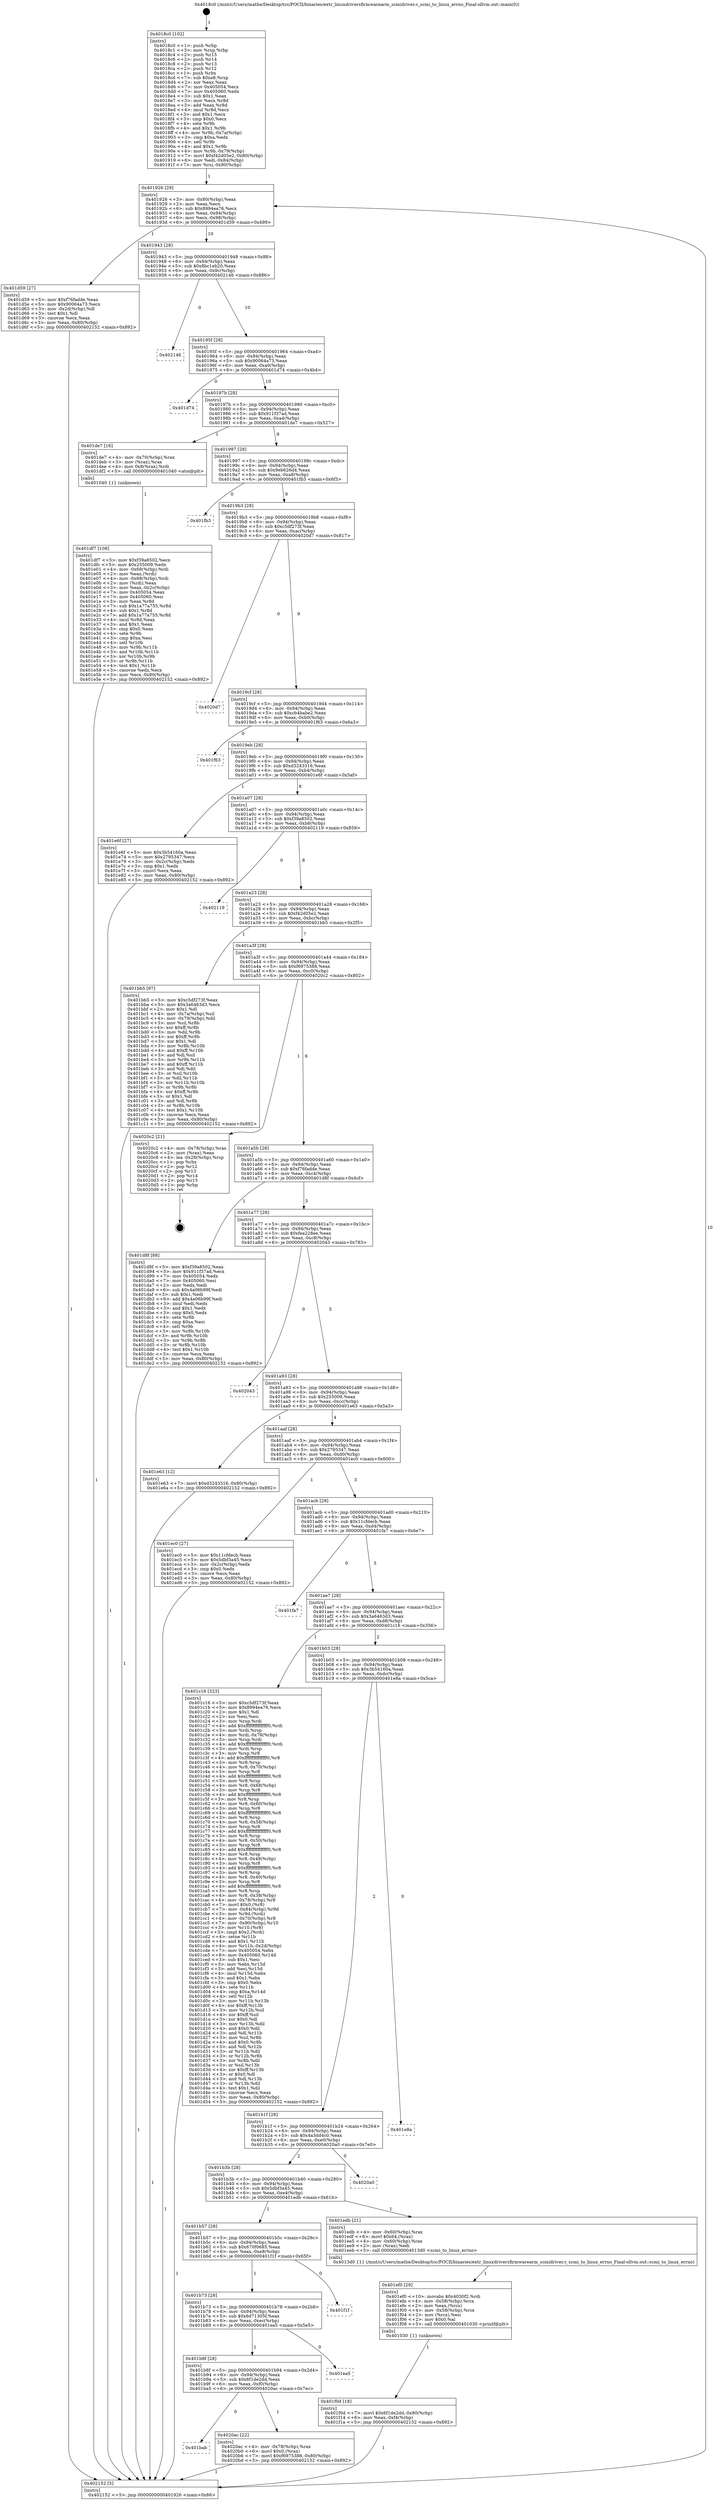 digraph "0x4018c0" {
  label = "0x4018c0 (/mnt/c/Users/mathe/Desktop/tcc/POCII/binaries/extr_linuxdriversfirmwarearm_scmidriver.c_scmi_to_linux_errno_Final-ollvm.out::main(0))"
  labelloc = "t"
  node[shape=record]

  Entry [label="",width=0.3,height=0.3,shape=circle,fillcolor=black,style=filled]
  "0x401926" [label="{
     0x401926 [29]\l
     | [instrs]\l
     &nbsp;&nbsp;0x401926 \<+3\>: mov -0x80(%rbp),%eax\l
     &nbsp;&nbsp;0x401929 \<+2\>: mov %eax,%ecx\l
     &nbsp;&nbsp;0x40192b \<+6\>: sub $0x8994ea76,%ecx\l
     &nbsp;&nbsp;0x401931 \<+6\>: mov %eax,-0x94(%rbp)\l
     &nbsp;&nbsp;0x401937 \<+6\>: mov %ecx,-0x98(%rbp)\l
     &nbsp;&nbsp;0x40193d \<+6\>: je 0000000000401d59 \<main+0x499\>\l
  }"]
  "0x401d59" [label="{
     0x401d59 [27]\l
     | [instrs]\l
     &nbsp;&nbsp;0x401d59 \<+5\>: mov $0xf76fadde,%eax\l
     &nbsp;&nbsp;0x401d5e \<+5\>: mov $0x90064a73,%ecx\l
     &nbsp;&nbsp;0x401d63 \<+3\>: mov -0x2d(%rbp),%dl\l
     &nbsp;&nbsp;0x401d66 \<+3\>: test $0x1,%dl\l
     &nbsp;&nbsp;0x401d69 \<+3\>: cmovne %ecx,%eax\l
     &nbsp;&nbsp;0x401d6c \<+3\>: mov %eax,-0x80(%rbp)\l
     &nbsp;&nbsp;0x401d6f \<+5\>: jmp 0000000000402152 \<main+0x892\>\l
  }"]
  "0x401943" [label="{
     0x401943 [28]\l
     | [instrs]\l
     &nbsp;&nbsp;0x401943 \<+5\>: jmp 0000000000401948 \<main+0x88\>\l
     &nbsp;&nbsp;0x401948 \<+6\>: mov -0x94(%rbp),%eax\l
     &nbsp;&nbsp;0x40194e \<+5\>: sub $0x8bc1eb20,%eax\l
     &nbsp;&nbsp;0x401953 \<+6\>: mov %eax,-0x9c(%rbp)\l
     &nbsp;&nbsp;0x401959 \<+6\>: je 0000000000402146 \<main+0x886\>\l
  }"]
  Exit [label="",width=0.3,height=0.3,shape=circle,fillcolor=black,style=filled,peripheries=2]
  "0x402146" [label="{
     0x402146\l
  }", style=dashed]
  "0x40195f" [label="{
     0x40195f [28]\l
     | [instrs]\l
     &nbsp;&nbsp;0x40195f \<+5\>: jmp 0000000000401964 \<main+0xa4\>\l
     &nbsp;&nbsp;0x401964 \<+6\>: mov -0x94(%rbp),%eax\l
     &nbsp;&nbsp;0x40196a \<+5\>: sub $0x90064a73,%eax\l
     &nbsp;&nbsp;0x40196f \<+6\>: mov %eax,-0xa0(%rbp)\l
     &nbsp;&nbsp;0x401975 \<+6\>: je 0000000000401d74 \<main+0x4b4\>\l
  }"]
  "0x401bab" [label="{
     0x401bab\l
  }", style=dashed]
  "0x401d74" [label="{
     0x401d74\l
  }", style=dashed]
  "0x40197b" [label="{
     0x40197b [28]\l
     | [instrs]\l
     &nbsp;&nbsp;0x40197b \<+5\>: jmp 0000000000401980 \<main+0xc0\>\l
     &nbsp;&nbsp;0x401980 \<+6\>: mov -0x94(%rbp),%eax\l
     &nbsp;&nbsp;0x401986 \<+5\>: sub $0x911f37ad,%eax\l
     &nbsp;&nbsp;0x40198b \<+6\>: mov %eax,-0xa4(%rbp)\l
     &nbsp;&nbsp;0x401991 \<+6\>: je 0000000000401de7 \<main+0x527\>\l
  }"]
  "0x4020ac" [label="{
     0x4020ac [22]\l
     | [instrs]\l
     &nbsp;&nbsp;0x4020ac \<+4\>: mov -0x78(%rbp),%rax\l
     &nbsp;&nbsp;0x4020b0 \<+6\>: movl $0x0,(%rax)\l
     &nbsp;&nbsp;0x4020b6 \<+7\>: movl $0xf6975388,-0x80(%rbp)\l
     &nbsp;&nbsp;0x4020bd \<+5\>: jmp 0000000000402152 \<main+0x892\>\l
  }"]
  "0x401de7" [label="{
     0x401de7 [16]\l
     | [instrs]\l
     &nbsp;&nbsp;0x401de7 \<+4\>: mov -0x70(%rbp),%rax\l
     &nbsp;&nbsp;0x401deb \<+3\>: mov (%rax),%rax\l
     &nbsp;&nbsp;0x401dee \<+4\>: mov 0x8(%rax),%rdi\l
     &nbsp;&nbsp;0x401df2 \<+5\>: call 0000000000401040 \<atoi@plt\>\l
     | [calls]\l
     &nbsp;&nbsp;0x401040 \{1\} (unknown)\l
  }"]
  "0x401997" [label="{
     0x401997 [28]\l
     | [instrs]\l
     &nbsp;&nbsp;0x401997 \<+5\>: jmp 000000000040199c \<main+0xdc\>\l
     &nbsp;&nbsp;0x40199c \<+6\>: mov -0x94(%rbp),%eax\l
     &nbsp;&nbsp;0x4019a2 \<+5\>: sub $0x9eb626d4,%eax\l
     &nbsp;&nbsp;0x4019a7 \<+6\>: mov %eax,-0xa8(%rbp)\l
     &nbsp;&nbsp;0x4019ad \<+6\>: je 0000000000401fb3 \<main+0x6f3\>\l
  }"]
  "0x401b8f" [label="{
     0x401b8f [28]\l
     | [instrs]\l
     &nbsp;&nbsp;0x401b8f \<+5\>: jmp 0000000000401b94 \<main+0x2d4\>\l
     &nbsp;&nbsp;0x401b94 \<+6\>: mov -0x94(%rbp),%eax\l
     &nbsp;&nbsp;0x401b9a \<+5\>: sub $0x6f1de2dd,%eax\l
     &nbsp;&nbsp;0x401b9f \<+6\>: mov %eax,-0xf0(%rbp)\l
     &nbsp;&nbsp;0x401ba5 \<+6\>: je 00000000004020ac \<main+0x7ec\>\l
  }"]
  "0x401fb3" [label="{
     0x401fb3\l
  }", style=dashed]
  "0x4019b3" [label="{
     0x4019b3 [28]\l
     | [instrs]\l
     &nbsp;&nbsp;0x4019b3 \<+5\>: jmp 00000000004019b8 \<main+0xf8\>\l
     &nbsp;&nbsp;0x4019b8 \<+6\>: mov -0x94(%rbp),%eax\l
     &nbsp;&nbsp;0x4019be \<+5\>: sub $0xc5df273f,%eax\l
     &nbsp;&nbsp;0x4019c3 \<+6\>: mov %eax,-0xac(%rbp)\l
     &nbsp;&nbsp;0x4019c9 \<+6\>: je 00000000004020d7 \<main+0x817\>\l
  }"]
  "0x401ea5" [label="{
     0x401ea5\l
  }", style=dashed]
  "0x4020d7" [label="{
     0x4020d7\l
  }", style=dashed]
  "0x4019cf" [label="{
     0x4019cf [28]\l
     | [instrs]\l
     &nbsp;&nbsp;0x4019cf \<+5\>: jmp 00000000004019d4 \<main+0x114\>\l
     &nbsp;&nbsp;0x4019d4 \<+6\>: mov -0x94(%rbp),%eax\l
     &nbsp;&nbsp;0x4019da \<+5\>: sub $0xcb4babe2,%eax\l
     &nbsp;&nbsp;0x4019df \<+6\>: mov %eax,-0xb0(%rbp)\l
     &nbsp;&nbsp;0x4019e5 \<+6\>: je 0000000000401f63 \<main+0x6a3\>\l
  }"]
  "0x401b73" [label="{
     0x401b73 [28]\l
     | [instrs]\l
     &nbsp;&nbsp;0x401b73 \<+5\>: jmp 0000000000401b78 \<main+0x2b8\>\l
     &nbsp;&nbsp;0x401b78 \<+6\>: mov -0x94(%rbp),%eax\l
     &nbsp;&nbsp;0x401b7e \<+5\>: sub $0x6d71305f,%eax\l
     &nbsp;&nbsp;0x401b83 \<+6\>: mov %eax,-0xec(%rbp)\l
     &nbsp;&nbsp;0x401b89 \<+6\>: je 0000000000401ea5 \<main+0x5e5\>\l
  }"]
  "0x401f63" [label="{
     0x401f63\l
  }", style=dashed]
  "0x4019eb" [label="{
     0x4019eb [28]\l
     | [instrs]\l
     &nbsp;&nbsp;0x4019eb \<+5\>: jmp 00000000004019f0 \<main+0x130\>\l
     &nbsp;&nbsp;0x4019f0 \<+6\>: mov -0x94(%rbp),%eax\l
     &nbsp;&nbsp;0x4019f6 \<+5\>: sub $0xd3243316,%eax\l
     &nbsp;&nbsp;0x4019fb \<+6\>: mov %eax,-0xb4(%rbp)\l
     &nbsp;&nbsp;0x401a01 \<+6\>: je 0000000000401e6f \<main+0x5af\>\l
  }"]
  "0x401f1f" [label="{
     0x401f1f\l
  }", style=dashed]
  "0x401e6f" [label="{
     0x401e6f [27]\l
     | [instrs]\l
     &nbsp;&nbsp;0x401e6f \<+5\>: mov $0x3b54160a,%eax\l
     &nbsp;&nbsp;0x401e74 \<+5\>: mov $0x2795347,%ecx\l
     &nbsp;&nbsp;0x401e79 \<+3\>: mov -0x2c(%rbp),%edx\l
     &nbsp;&nbsp;0x401e7c \<+3\>: cmp $0x1,%edx\l
     &nbsp;&nbsp;0x401e7f \<+3\>: cmovl %ecx,%eax\l
     &nbsp;&nbsp;0x401e82 \<+3\>: mov %eax,-0x80(%rbp)\l
     &nbsp;&nbsp;0x401e85 \<+5\>: jmp 0000000000402152 \<main+0x892\>\l
  }"]
  "0x401a07" [label="{
     0x401a07 [28]\l
     | [instrs]\l
     &nbsp;&nbsp;0x401a07 \<+5\>: jmp 0000000000401a0c \<main+0x14c\>\l
     &nbsp;&nbsp;0x401a0c \<+6\>: mov -0x94(%rbp),%eax\l
     &nbsp;&nbsp;0x401a12 \<+5\>: sub $0xf39a8502,%eax\l
     &nbsp;&nbsp;0x401a17 \<+6\>: mov %eax,-0xb8(%rbp)\l
     &nbsp;&nbsp;0x401a1d \<+6\>: je 0000000000402119 \<main+0x859\>\l
  }"]
  "0x401f0d" [label="{
     0x401f0d [18]\l
     | [instrs]\l
     &nbsp;&nbsp;0x401f0d \<+7\>: movl $0x6f1de2dd,-0x80(%rbp)\l
     &nbsp;&nbsp;0x401f14 \<+6\>: mov %eax,-0xf4(%rbp)\l
     &nbsp;&nbsp;0x401f1a \<+5\>: jmp 0000000000402152 \<main+0x892\>\l
  }"]
  "0x402119" [label="{
     0x402119\l
  }", style=dashed]
  "0x401a23" [label="{
     0x401a23 [28]\l
     | [instrs]\l
     &nbsp;&nbsp;0x401a23 \<+5\>: jmp 0000000000401a28 \<main+0x168\>\l
     &nbsp;&nbsp;0x401a28 \<+6\>: mov -0x94(%rbp),%eax\l
     &nbsp;&nbsp;0x401a2e \<+5\>: sub $0xf42d05e2,%eax\l
     &nbsp;&nbsp;0x401a33 \<+6\>: mov %eax,-0xbc(%rbp)\l
     &nbsp;&nbsp;0x401a39 \<+6\>: je 0000000000401bb5 \<main+0x2f5\>\l
  }"]
  "0x401ef0" [label="{
     0x401ef0 [29]\l
     | [instrs]\l
     &nbsp;&nbsp;0x401ef0 \<+10\>: movabs $0x4030f2,%rdi\l
     &nbsp;&nbsp;0x401efa \<+4\>: mov -0x58(%rbp),%rcx\l
     &nbsp;&nbsp;0x401efe \<+2\>: mov %eax,(%rcx)\l
     &nbsp;&nbsp;0x401f00 \<+4\>: mov -0x58(%rbp),%rcx\l
     &nbsp;&nbsp;0x401f04 \<+2\>: mov (%rcx),%esi\l
     &nbsp;&nbsp;0x401f06 \<+2\>: mov $0x0,%al\l
     &nbsp;&nbsp;0x401f08 \<+5\>: call 0000000000401030 \<printf@plt\>\l
     | [calls]\l
     &nbsp;&nbsp;0x401030 \{1\} (unknown)\l
  }"]
  "0x401bb5" [label="{
     0x401bb5 [97]\l
     | [instrs]\l
     &nbsp;&nbsp;0x401bb5 \<+5\>: mov $0xc5df273f,%eax\l
     &nbsp;&nbsp;0x401bba \<+5\>: mov $0x3a6463d3,%ecx\l
     &nbsp;&nbsp;0x401bbf \<+2\>: mov $0x1,%dl\l
     &nbsp;&nbsp;0x401bc1 \<+4\>: mov -0x7a(%rbp),%sil\l
     &nbsp;&nbsp;0x401bc5 \<+4\>: mov -0x79(%rbp),%dil\l
     &nbsp;&nbsp;0x401bc9 \<+3\>: mov %sil,%r8b\l
     &nbsp;&nbsp;0x401bcc \<+4\>: xor $0xff,%r8b\l
     &nbsp;&nbsp;0x401bd0 \<+3\>: mov %dil,%r9b\l
     &nbsp;&nbsp;0x401bd3 \<+4\>: xor $0xff,%r9b\l
     &nbsp;&nbsp;0x401bd7 \<+3\>: xor $0x1,%dl\l
     &nbsp;&nbsp;0x401bda \<+3\>: mov %r8b,%r10b\l
     &nbsp;&nbsp;0x401bdd \<+4\>: and $0xff,%r10b\l
     &nbsp;&nbsp;0x401be1 \<+3\>: and %dl,%sil\l
     &nbsp;&nbsp;0x401be4 \<+3\>: mov %r9b,%r11b\l
     &nbsp;&nbsp;0x401be7 \<+4\>: and $0xff,%r11b\l
     &nbsp;&nbsp;0x401beb \<+3\>: and %dl,%dil\l
     &nbsp;&nbsp;0x401bee \<+3\>: or %sil,%r10b\l
     &nbsp;&nbsp;0x401bf1 \<+3\>: or %dil,%r11b\l
     &nbsp;&nbsp;0x401bf4 \<+3\>: xor %r11b,%r10b\l
     &nbsp;&nbsp;0x401bf7 \<+3\>: or %r9b,%r8b\l
     &nbsp;&nbsp;0x401bfa \<+4\>: xor $0xff,%r8b\l
     &nbsp;&nbsp;0x401bfe \<+3\>: or $0x1,%dl\l
     &nbsp;&nbsp;0x401c01 \<+3\>: and %dl,%r8b\l
     &nbsp;&nbsp;0x401c04 \<+3\>: or %r8b,%r10b\l
     &nbsp;&nbsp;0x401c07 \<+4\>: test $0x1,%r10b\l
     &nbsp;&nbsp;0x401c0b \<+3\>: cmovne %ecx,%eax\l
     &nbsp;&nbsp;0x401c0e \<+3\>: mov %eax,-0x80(%rbp)\l
     &nbsp;&nbsp;0x401c11 \<+5\>: jmp 0000000000402152 \<main+0x892\>\l
  }"]
  "0x401a3f" [label="{
     0x401a3f [28]\l
     | [instrs]\l
     &nbsp;&nbsp;0x401a3f \<+5\>: jmp 0000000000401a44 \<main+0x184\>\l
     &nbsp;&nbsp;0x401a44 \<+6\>: mov -0x94(%rbp),%eax\l
     &nbsp;&nbsp;0x401a4a \<+5\>: sub $0xf6975388,%eax\l
     &nbsp;&nbsp;0x401a4f \<+6\>: mov %eax,-0xc0(%rbp)\l
     &nbsp;&nbsp;0x401a55 \<+6\>: je 00000000004020c2 \<main+0x802\>\l
  }"]
  "0x402152" [label="{
     0x402152 [5]\l
     | [instrs]\l
     &nbsp;&nbsp;0x402152 \<+5\>: jmp 0000000000401926 \<main+0x66\>\l
  }"]
  "0x4018c0" [label="{
     0x4018c0 [102]\l
     | [instrs]\l
     &nbsp;&nbsp;0x4018c0 \<+1\>: push %rbp\l
     &nbsp;&nbsp;0x4018c1 \<+3\>: mov %rsp,%rbp\l
     &nbsp;&nbsp;0x4018c4 \<+2\>: push %r15\l
     &nbsp;&nbsp;0x4018c6 \<+2\>: push %r14\l
     &nbsp;&nbsp;0x4018c8 \<+2\>: push %r13\l
     &nbsp;&nbsp;0x4018ca \<+2\>: push %r12\l
     &nbsp;&nbsp;0x4018cc \<+1\>: push %rbx\l
     &nbsp;&nbsp;0x4018cd \<+7\>: sub $0xe8,%rsp\l
     &nbsp;&nbsp;0x4018d4 \<+2\>: xor %eax,%eax\l
     &nbsp;&nbsp;0x4018d6 \<+7\>: mov 0x405054,%ecx\l
     &nbsp;&nbsp;0x4018dd \<+7\>: mov 0x405060,%edx\l
     &nbsp;&nbsp;0x4018e4 \<+3\>: sub $0x1,%eax\l
     &nbsp;&nbsp;0x4018e7 \<+3\>: mov %ecx,%r8d\l
     &nbsp;&nbsp;0x4018ea \<+3\>: add %eax,%r8d\l
     &nbsp;&nbsp;0x4018ed \<+4\>: imul %r8d,%ecx\l
     &nbsp;&nbsp;0x4018f1 \<+3\>: and $0x1,%ecx\l
     &nbsp;&nbsp;0x4018f4 \<+3\>: cmp $0x0,%ecx\l
     &nbsp;&nbsp;0x4018f7 \<+4\>: sete %r9b\l
     &nbsp;&nbsp;0x4018fb \<+4\>: and $0x1,%r9b\l
     &nbsp;&nbsp;0x4018ff \<+4\>: mov %r9b,-0x7a(%rbp)\l
     &nbsp;&nbsp;0x401903 \<+3\>: cmp $0xa,%edx\l
     &nbsp;&nbsp;0x401906 \<+4\>: setl %r9b\l
     &nbsp;&nbsp;0x40190a \<+4\>: and $0x1,%r9b\l
     &nbsp;&nbsp;0x40190e \<+4\>: mov %r9b,-0x79(%rbp)\l
     &nbsp;&nbsp;0x401912 \<+7\>: movl $0xf42d05e2,-0x80(%rbp)\l
     &nbsp;&nbsp;0x401919 \<+6\>: mov %edi,-0x84(%rbp)\l
     &nbsp;&nbsp;0x40191f \<+7\>: mov %rsi,-0x90(%rbp)\l
  }"]
  "0x401b57" [label="{
     0x401b57 [28]\l
     | [instrs]\l
     &nbsp;&nbsp;0x401b57 \<+5\>: jmp 0000000000401b5c \<main+0x29c\>\l
     &nbsp;&nbsp;0x401b5c \<+6\>: mov -0x94(%rbp),%eax\l
     &nbsp;&nbsp;0x401b62 \<+5\>: sub $0x670f0685,%eax\l
     &nbsp;&nbsp;0x401b67 \<+6\>: mov %eax,-0xe8(%rbp)\l
     &nbsp;&nbsp;0x401b6d \<+6\>: je 0000000000401f1f \<main+0x65f\>\l
  }"]
  "0x4020c2" [label="{
     0x4020c2 [21]\l
     | [instrs]\l
     &nbsp;&nbsp;0x4020c2 \<+4\>: mov -0x78(%rbp),%rax\l
     &nbsp;&nbsp;0x4020c6 \<+2\>: mov (%rax),%eax\l
     &nbsp;&nbsp;0x4020c8 \<+4\>: lea -0x28(%rbp),%rsp\l
     &nbsp;&nbsp;0x4020cc \<+1\>: pop %rbx\l
     &nbsp;&nbsp;0x4020cd \<+2\>: pop %r12\l
     &nbsp;&nbsp;0x4020cf \<+2\>: pop %r13\l
     &nbsp;&nbsp;0x4020d1 \<+2\>: pop %r14\l
     &nbsp;&nbsp;0x4020d3 \<+2\>: pop %r15\l
     &nbsp;&nbsp;0x4020d5 \<+1\>: pop %rbp\l
     &nbsp;&nbsp;0x4020d6 \<+1\>: ret\l
  }"]
  "0x401a5b" [label="{
     0x401a5b [28]\l
     | [instrs]\l
     &nbsp;&nbsp;0x401a5b \<+5\>: jmp 0000000000401a60 \<main+0x1a0\>\l
     &nbsp;&nbsp;0x401a60 \<+6\>: mov -0x94(%rbp),%eax\l
     &nbsp;&nbsp;0x401a66 \<+5\>: sub $0xf76fadde,%eax\l
     &nbsp;&nbsp;0x401a6b \<+6\>: mov %eax,-0xc4(%rbp)\l
     &nbsp;&nbsp;0x401a71 \<+6\>: je 0000000000401d8f \<main+0x4cf\>\l
  }"]
  "0x401edb" [label="{
     0x401edb [21]\l
     | [instrs]\l
     &nbsp;&nbsp;0x401edb \<+4\>: mov -0x60(%rbp),%rax\l
     &nbsp;&nbsp;0x401edf \<+6\>: movl $0x64,(%rax)\l
     &nbsp;&nbsp;0x401ee5 \<+4\>: mov -0x60(%rbp),%rax\l
     &nbsp;&nbsp;0x401ee9 \<+2\>: mov (%rax),%edi\l
     &nbsp;&nbsp;0x401eeb \<+5\>: call 00000000004013d0 \<scmi_to_linux_errno\>\l
     | [calls]\l
     &nbsp;&nbsp;0x4013d0 \{1\} (/mnt/c/Users/mathe/Desktop/tcc/POCII/binaries/extr_linuxdriversfirmwarearm_scmidriver.c_scmi_to_linux_errno_Final-ollvm.out::scmi_to_linux_errno)\l
  }"]
  "0x401d8f" [label="{
     0x401d8f [88]\l
     | [instrs]\l
     &nbsp;&nbsp;0x401d8f \<+5\>: mov $0xf39a8502,%eax\l
     &nbsp;&nbsp;0x401d94 \<+5\>: mov $0x911f37ad,%ecx\l
     &nbsp;&nbsp;0x401d99 \<+7\>: mov 0x405054,%edx\l
     &nbsp;&nbsp;0x401da0 \<+7\>: mov 0x405060,%esi\l
     &nbsp;&nbsp;0x401da7 \<+2\>: mov %edx,%edi\l
     &nbsp;&nbsp;0x401da9 \<+6\>: sub $0x4a06b99f,%edi\l
     &nbsp;&nbsp;0x401daf \<+3\>: sub $0x1,%edi\l
     &nbsp;&nbsp;0x401db2 \<+6\>: add $0x4a06b99f,%edi\l
     &nbsp;&nbsp;0x401db8 \<+3\>: imul %edi,%edx\l
     &nbsp;&nbsp;0x401dbb \<+3\>: and $0x1,%edx\l
     &nbsp;&nbsp;0x401dbe \<+3\>: cmp $0x0,%edx\l
     &nbsp;&nbsp;0x401dc1 \<+4\>: sete %r8b\l
     &nbsp;&nbsp;0x401dc5 \<+3\>: cmp $0xa,%esi\l
     &nbsp;&nbsp;0x401dc8 \<+4\>: setl %r9b\l
     &nbsp;&nbsp;0x401dcc \<+3\>: mov %r8b,%r10b\l
     &nbsp;&nbsp;0x401dcf \<+3\>: and %r9b,%r10b\l
     &nbsp;&nbsp;0x401dd2 \<+3\>: xor %r9b,%r8b\l
     &nbsp;&nbsp;0x401dd5 \<+3\>: or %r8b,%r10b\l
     &nbsp;&nbsp;0x401dd8 \<+4\>: test $0x1,%r10b\l
     &nbsp;&nbsp;0x401ddc \<+3\>: cmovne %ecx,%eax\l
     &nbsp;&nbsp;0x401ddf \<+3\>: mov %eax,-0x80(%rbp)\l
     &nbsp;&nbsp;0x401de2 \<+5\>: jmp 0000000000402152 \<main+0x892\>\l
  }"]
  "0x401a77" [label="{
     0x401a77 [28]\l
     | [instrs]\l
     &nbsp;&nbsp;0x401a77 \<+5\>: jmp 0000000000401a7c \<main+0x1bc\>\l
     &nbsp;&nbsp;0x401a7c \<+6\>: mov -0x94(%rbp),%eax\l
     &nbsp;&nbsp;0x401a82 \<+5\>: sub $0xfea228ee,%eax\l
     &nbsp;&nbsp;0x401a87 \<+6\>: mov %eax,-0xc8(%rbp)\l
     &nbsp;&nbsp;0x401a8d \<+6\>: je 0000000000402043 \<main+0x783\>\l
  }"]
  "0x401b3b" [label="{
     0x401b3b [28]\l
     | [instrs]\l
     &nbsp;&nbsp;0x401b3b \<+5\>: jmp 0000000000401b40 \<main+0x280\>\l
     &nbsp;&nbsp;0x401b40 \<+6\>: mov -0x94(%rbp),%eax\l
     &nbsp;&nbsp;0x401b46 \<+5\>: sub $0x5dbf3a45,%eax\l
     &nbsp;&nbsp;0x401b4b \<+6\>: mov %eax,-0xe4(%rbp)\l
     &nbsp;&nbsp;0x401b51 \<+6\>: je 0000000000401edb \<main+0x61b\>\l
  }"]
  "0x402043" [label="{
     0x402043\l
  }", style=dashed]
  "0x401a93" [label="{
     0x401a93 [28]\l
     | [instrs]\l
     &nbsp;&nbsp;0x401a93 \<+5\>: jmp 0000000000401a98 \<main+0x1d8\>\l
     &nbsp;&nbsp;0x401a98 \<+6\>: mov -0x94(%rbp),%eax\l
     &nbsp;&nbsp;0x401a9e \<+5\>: sub $0x255009,%eax\l
     &nbsp;&nbsp;0x401aa3 \<+6\>: mov %eax,-0xcc(%rbp)\l
     &nbsp;&nbsp;0x401aa9 \<+6\>: je 0000000000401e63 \<main+0x5a3\>\l
  }"]
  "0x4020a0" [label="{
     0x4020a0\l
  }", style=dashed]
  "0x401e63" [label="{
     0x401e63 [12]\l
     | [instrs]\l
     &nbsp;&nbsp;0x401e63 \<+7\>: movl $0xd3243316,-0x80(%rbp)\l
     &nbsp;&nbsp;0x401e6a \<+5\>: jmp 0000000000402152 \<main+0x892\>\l
  }"]
  "0x401aaf" [label="{
     0x401aaf [28]\l
     | [instrs]\l
     &nbsp;&nbsp;0x401aaf \<+5\>: jmp 0000000000401ab4 \<main+0x1f4\>\l
     &nbsp;&nbsp;0x401ab4 \<+6\>: mov -0x94(%rbp),%eax\l
     &nbsp;&nbsp;0x401aba \<+5\>: sub $0x2795347,%eax\l
     &nbsp;&nbsp;0x401abf \<+6\>: mov %eax,-0xd0(%rbp)\l
     &nbsp;&nbsp;0x401ac5 \<+6\>: je 0000000000401ec0 \<main+0x600\>\l
  }"]
  "0x401b1f" [label="{
     0x401b1f [28]\l
     | [instrs]\l
     &nbsp;&nbsp;0x401b1f \<+5\>: jmp 0000000000401b24 \<main+0x264\>\l
     &nbsp;&nbsp;0x401b24 \<+6\>: mov -0x94(%rbp),%eax\l
     &nbsp;&nbsp;0x401b2a \<+5\>: sub $0x4a3dd4c0,%eax\l
     &nbsp;&nbsp;0x401b2f \<+6\>: mov %eax,-0xe0(%rbp)\l
     &nbsp;&nbsp;0x401b35 \<+6\>: je 00000000004020a0 \<main+0x7e0\>\l
  }"]
  "0x401ec0" [label="{
     0x401ec0 [27]\l
     | [instrs]\l
     &nbsp;&nbsp;0x401ec0 \<+5\>: mov $0x11cfdecb,%eax\l
     &nbsp;&nbsp;0x401ec5 \<+5\>: mov $0x5dbf3a45,%ecx\l
     &nbsp;&nbsp;0x401eca \<+3\>: mov -0x2c(%rbp),%edx\l
     &nbsp;&nbsp;0x401ecd \<+3\>: cmp $0x0,%edx\l
     &nbsp;&nbsp;0x401ed0 \<+3\>: cmove %ecx,%eax\l
     &nbsp;&nbsp;0x401ed3 \<+3\>: mov %eax,-0x80(%rbp)\l
     &nbsp;&nbsp;0x401ed6 \<+5\>: jmp 0000000000402152 \<main+0x892\>\l
  }"]
  "0x401acb" [label="{
     0x401acb [28]\l
     | [instrs]\l
     &nbsp;&nbsp;0x401acb \<+5\>: jmp 0000000000401ad0 \<main+0x210\>\l
     &nbsp;&nbsp;0x401ad0 \<+6\>: mov -0x94(%rbp),%eax\l
     &nbsp;&nbsp;0x401ad6 \<+5\>: sub $0x11cfdecb,%eax\l
     &nbsp;&nbsp;0x401adb \<+6\>: mov %eax,-0xd4(%rbp)\l
     &nbsp;&nbsp;0x401ae1 \<+6\>: je 0000000000401fa7 \<main+0x6e7\>\l
  }"]
  "0x401e8a" [label="{
     0x401e8a\l
  }", style=dashed]
  "0x401fa7" [label="{
     0x401fa7\l
  }", style=dashed]
  "0x401ae7" [label="{
     0x401ae7 [28]\l
     | [instrs]\l
     &nbsp;&nbsp;0x401ae7 \<+5\>: jmp 0000000000401aec \<main+0x22c\>\l
     &nbsp;&nbsp;0x401aec \<+6\>: mov -0x94(%rbp),%eax\l
     &nbsp;&nbsp;0x401af2 \<+5\>: sub $0x3a6463d3,%eax\l
     &nbsp;&nbsp;0x401af7 \<+6\>: mov %eax,-0xd8(%rbp)\l
     &nbsp;&nbsp;0x401afd \<+6\>: je 0000000000401c16 \<main+0x356\>\l
  }"]
  "0x401df7" [label="{
     0x401df7 [108]\l
     | [instrs]\l
     &nbsp;&nbsp;0x401df7 \<+5\>: mov $0xf39a8502,%ecx\l
     &nbsp;&nbsp;0x401dfc \<+5\>: mov $0x255009,%edx\l
     &nbsp;&nbsp;0x401e01 \<+4\>: mov -0x68(%rbp),%rdi\l
     &nbsp;&nbsp;0x401e05 \<+2\>: mov %eax,(%rdi)\l
     &nbsp;&nbsp;0x401e07 \<+4\>: mov -0x68(%rbp),%rdi\l
     &nbsp;&nbsp;0x401e0b \<+2\>: mov (%rdi),%eax\l
     &nbsp;&nbsp;0x401e0d \<+3\>: mov %eax,-0x2c(%rbp)\l
     &nbsp;&nbsp;0x401e10 \<+7\>: mov 0x405054,%eax\l
     &nbsp;&nbsp;0x401e17 \<+7\>: mov 0x405060,%esi\l
     &nbsp;&nbsp;0x401e1e \<+3\>: mov %eax,%r8d\l
     &nbsp;&nbsp;0x401e21 \<+7\>: sub $0x1a77a755,%r8d\l
     &nbsp;&nbsp;0x401e28 \<+4\>: sub $0x1,%r8d\l
     &nbsp;&nbsp;0x401e2c \<+7\>: add $0x1a77a755,%r8d\l
     &nbsp;&nbsp;0x401e33 \<+4\>: imul %r8d,%eax\l
     &nbsp;&nbsp;0x401e37 \<+3\>: and $0x1,%eax\l
     &nbsp;&nbsp;0x401e3a \<+3\>: cmp $0x0,%eax\l
     &nbsp;&nbsp;0x401e3d \<+4\>: sete %r9b\l
     &nbsp;&nbsp;0x401e41 \<+3\>: cmp $0xa,%esi\l
     &nbsp;&nbsp;0x401e44 \<+4\>: setl %r10b\l
     &nbsp;&nbsp;0x401e48 \<+3\>: mov %r9b,%r11b\l
     &nbsp;&nbsp;0x401e4b \<+3\>: and %r10b,%r11b\l
     &nbsp;&nbsp;0x401e4e \<+3\>: xor %r10b,%r9b\l
     &nbsp;&nbsp;0x401e51 \<+3\>: or %r9b,%r11b\l
     &nbsp;&nbsp;0x401e54 \<+4\>: test $0x1,%r11b\l
     &nbsp;&nbsp;0x401e58 \<+3\>: cmovne %edx,%ecx\l
     &nbsp;&nbsp;0x401e5b \<+3\>: mov %ecx,-0x80(%rbp)\l
     &nbsp;&nbsp;0x401e5e \<+5\>: jmp 0000000000402152 \<main+0x892\>\l
  }"]
  "0x401c16" [label="{
     0x401c16 [323]\l
     | [instrs]\l
     &nbsp;&nbsp;0x401c16 \<+5\>: mov $0xc5df273f,%eax\l
     &nbsp;&nbsp;0x401c1b \<+5\>: mov $0x8994ea76,%ecx\l
     &nbsp;&nbsp;0x401c20 \<+2\>: mov $0x1,%dl\l
     &nbsp;&nbsp;0x401c22 \<+2\>: xor %esi,%esi\l
     &nbsp;&nbsp;0x401c24 \<+3\>: mov %rsp,%rdi\l
     &nbsp;&nbsp;0x401c27 \<+4\>: add $0xfffffffffffffff0,%rdi\l
     &nbsp;&nbsp;0x401c2b \<+3\>: mov %rdi,%rsp\l
     &nbsp;&nbsp;0x401c2e \<+4\>: mov %rdi,-0x78(%rbp)\l
     &nbsp;&nbsp;0x401c32 \<+3\>: mov %rsp,%rdi\l
     &nbsp;&nbsp;0x401c35 \<+4\>: add $0xfffffffffffffff0,%rdi\l
     &nbsp;&nbsp;0x401c39 \<+3\>: mov %rdi,%rsp\l
     &nbsp;&nbsp;0x401c3c \<+3\>: mov %rsp,%r8\l
     &nbsp;&nbsp;0x401c3f \<+4\>: add $0xfffffffffffffff0,%r8\l
     &nbsp;&nbsp;0x401c43 \<+3\>: mov %r8,%rsp\l
     &nbsp;&nbsp;0x401c46 \<+4\>: mov %r8,-0x70(%rbp)\l
     &nbsp;&nbsp;0x401c4a \<+3\>: mov %rsp,%r8\l
     &nbsp;&nbsp;0x401c4d \<+4\>: add $0xfffffffffffffff0,%r8\l
     &nbsp;&nbsp;0x401c51 \<+3\>: mov %r8,%rsp\l
     &nbsp;&nbsp;0x401c54 \<+4\>: mov %r8,-0x68(%rbp)\l
     &nbsp;&nbsp;0x401c58 \<+3\>: mov %rsp,%r8\l
     &nbsp;&nbsp;0x401c5b \<+4\>: add $0xfffffffffffffff0,%r8\l
     &nbsp;&nbsp;0x401c5f \<+3\>: mov %r8,%rsp\l
     &nbsp;&nbsp;0x401c62 \<+4\>: mov %r8,-0x60(%rbp)\l
     &nbsp;&nbsp;0x401c66 \<+3\>: mov %rsp,%r8\l
     &nbsp;&nbsp;0x401c69 \<+4\>: add $0xfffffffffffffff0,%r8\l
     &nbsp;&nbsp;0x401c6d \<+3\>: mov %r8,%rsp\l
     &nbsp;&nbsp;0x401c70 \<+4\>: mov %r8,-0x58(%rbp)\l
     &nbsp;&nbsp;0x401c74 \<+3\>: mov %rsp,%r8\l
     &nbsp;&nbsp;0x401c77 \<+4\>: add $0xfffffffffffffff0,%r8\l
     &nbsp;&nbsp;0x401c7b \<+3\>: mov %r8,%rsp\l
     &nbsp;&nbsp;0x401c7e \<+4\>: mov %r8,-0x50(%rbp)\l
     &nbsp;&nbsp;0x401c82 \<+3\>: mov %rsp,%r8\l
     &nbsp;&nbsp;0x401c85 \<+4\>: add $0xfffffffffffffff0,%r8\l
     &nbsp;&nbsp;0x401c89 \<+3\>: mov %r8,%rsp\l
     &nbsp;&nbsp;0x401c8c \<+4\>: mov %r8,-0x48(%rbp)\l
     &nbsp;&nbsp;0x401c90 \<+3\>: mov %rsp,%r8\l
     &nbsp;&nbsp;0x401c93 \<+4\>: add $0xfffffffffffffff0,%r8\l
     &nbsp;&nbsp;0x401c97 \<+3\>: mov %r8,%rsp\l
     &nbsp;&nbsp;0x401c9a \<+4\>: mov %r8,-0x40(%rbp)\l
     &nbsp;&nbsp;0x401c9e \<+3\>: mov %rsp,%r8\l
     &nbsp;&nbsp;0x401ca1 \<+4\>: add $0xfffffffffffffff0,%r8\l
     &nbsp;&nbsp;0x401ca5 \<+3\>: mov %r8,%rsp\l
     &nbsp;&nbsp;0x401ca8 \<+4\>: mov %r8,-0x38(%rbp)\l
     &nbsp;&nbsp;0x401cac \<+4\>: mov -0x78(%rbp),%r8\l
     &nbsp;&nbsp;0x401cb0 \<+7\>: movl $0x0,(%r8)\l
     &nbsp;&nbsp;0x401cb7 \<+7\>: mov -0x84(%rbp),%r9d\l
     &nbsp;&nbsp;0x401cbe \<+3\>: mov %r9d,(%rdi)\l
     &nbsp;&nbsp;0x401cc1 \<+4\>: mov -0x70(%rbp),%r8\l
     &nbsp;&nbsp;0x401cc5 \<+7\>: mov -0x90(%rbp),%r10\l
     &nbsp;&nbsp;0x401ccc \<+3\>: mov %r10,(%r8)\l
     &nbsp;&nbsp;0x401ccf \<+3\>: cmpl $0x2,(%rdi)\l
     &nbsp;&nbsp;0x401cd2 \<+4\>: setne %r11b\l
     &nbsp;&nbsp;0x401cd6 \<+4\>: and $0x1,%r11b\l
     &nbsp;&nbsp;0x401cda \<+4\>: mov %r11b,-0x2d(%rbp)\l
     &nbsp;&nbsp;0x401cde \<+7\>: mov 0x405054,%ebx\l
     &nbsp;&nbsp;0x401ce5 \<+8\>: mov 0x405060,%r14d\l
     &nbsp;&nbsp;0x401ced \<+3\>: sub $0x1,%esi\l
     &nbsp;&nbsp;0x401cf0 \<+3\>: mov %ebx,%r15d\l
     &nbsp;&nbsp;0x401cf3 \<+3\>: add %esi,%r15d\l
     &nbsp;&nbsp;0x401cf6 \<+4\>: imul %r15d,%ebx\l
     &nbsp;&nbsp;0x401cfa \<+3\>: and $0x1,%ebx\l
     &nbsp;&nbsp;0x401cfd \<+3\>: cmp $0x0,%ebx\l
     &nbsp;&nbsp;0x401d00 \<+4\>: sete %r11b\l
     &nbsp;&nbsp;0x401d04 \<+4\>: cmp $0xa,%r14d\l
     &nbsp;&nbsp;0x401d08 \<+4\>: setl %r12b\l
     &nbsp;&nbsp;0x401d0c \<+3\>: mov %r11b,%r13b\l
     &nbsp;&nbsp;0x401d0f \<+4\>: xor $0xff,%r13b\l
     &nbsp;&nbsp;0x401d13 \<+3\>: mov %r12b,%sil\l
     &nbsp;&nbsp;0x401d16 \<+4\>: xor $0xff,%sil\l
     &nbsp;&nbsp;0x401d1a \<+3\>: xor $0x0,%dl\l
     &nbsp;&nbsp;0x401d1d \<+3\>: mov %r13b,%dil\l
     &nbsp;&nbsp;0x401d20 \<+4\>: and $0x0,%dil\l
     &nbsp;&nbsp;0x401d24 \<+3\>: and %dl,%r11b\l
     &nbsp;&nbsp;0x401d27 \<+3\>: mov %sil,%r8b\l
     &nbsp;&nbsp;0x401d2a \<+4\>: and $0x0,%r8b\l
     &nbsp;&nbsp;0x401d2e \<+3\>: and %dl,%r12b\l
     &nbsp;&nbsp;0x401d31 \<+3\>: or %r11b,%dil\l
     &nbsp;&nbsp;0x401d34 \<+3\>: or %r12b,%r8b\l
     &nbsp;&nbsp;0x401d37 \<+3\>: xor %r8b,%dil\l
     &nbsp;&nbsp;0x401d3a \<+3\>: or %sil,%r13b\l
     &nbsp;&nbsp;0x401d3d \<+4\>: xor $0xff,%r13b\l
     &nbsp;&nbsp;0x401d41 \<+3\>: or $0x0,%dl\l
     &nbsp;&nbsp;0x401d44 \<+3\>: and %dl,%r13b\l
     &nbsp;&nbsp;0x401d47 \<+3\>: or %r13b,%dil\l
     &nbsp;&nbsp;0x401d4a \<+4\>: test $0x1,%dil\l
     &nbsp;&nbsp;0x401d4e \<+3\>: cmovne %ecx,%eax\l
     &nbsp;&nbsp;0x401d51 \<+3\>: mov %eax,-0x80(%rbp)\l
     &nbsp;&nbsp;0x401d54 \<+5\>: jmp 0000000000402152 \<main+0x892\>\l
  }"]
  "0x401b03" [label="{
     0x401b03 [28]\l
     | [instrs]\l
     &nbsp;&nbsp;0x401b03 \<+5\>: jmp 0000000000401b08 \<main+0x248\>\l
     &nbsp;&nbsp;0x401b08 \<+6\>: mov -0x94(%rbp),%eax\l
     &nbsp;&nbsp;0x401b0e \<+5\>: sub $0x3b54160a,%eax\l
     &nbsp;&nbsp;0x401b13 \<+6\>: mov %eax,-0xdc(%rbp)\l
     &nbsp;&nbsp;0x401b19 \<+6\>: je 0000000000401e8a \<main+0x5ca\>\l
  }"]
  Entry -> "0x4018c0" [label=" 1"]
  "0x401926" -> "0x401d59" [label=" 1"]
  "0x401926" -> "0x401943" [label=" 10"]
  "0x4020c2" -> Exit [label=" 1"]
  "0x401943" -> "0x402146" [label=" 0"]
  "0x401943" -> "0x40195f" [label=" 10"]
  "0x4020ac" -> "0x402152" [label=" 1"]
  "0x40195f" -> "0x401d74" [label=" 0"]
  "0x40195f" -> "0x40197b" [label=" 10"]
  "0x401b8f" -> "0x401bab" [label=" 0"]
  "0x40197b" -> "0x401de7" [label=" 1"]
  "0x40197b" -> "0x401997" [label=" 9"]
  "0x401b8f" -> "0x4020ac" [label=" 1"]
  "0x401997" -> "0x401fb3" [label=" 0"]
  "0x401997" -> "0x4019b3" [label=" 9"]
  "0x401b73" -> "0x401b8f" [label=" 1"]
  "0x4019b3" -> "0x4020d7" [label=" 0"]
  "0x4019b3" -> "0x4019cf" [label=" 9"]
  "0x401b73" -> "0x401ea5" [label=" 0"]
  "0x4019cf" -> "0x401f63" [label=" 0"]
  "0x4019cf" -> "0x4019eb" [label=" 9"]
  "0x401b57" -> "0x401b73" [label=" 1"]
  "0x4019eb" -> "0x401e6f" [label=" 1"]
  "0x4019eb" -> "0x401a07" [label=" 8"]
  "0x401b57" -> "0x401f1f" [label=" 0"]
  "0x401a07" -> "0x402119" [label=" 0"]
  "0x401a07" -> "0x401a23" [label=" 8"]
  "0x401f0d" -> "0x402152" [label=" 1"]
  "0x401a23" -> "0x401bb5" [label=" 1"]
  "0x401a23" -> "0x401a3f" [label=" 7"]
  "0x401bb5" -> "0x402152" [label=" 1"]
  "0x4018c0" -> "0x401926" [label=" 1"]
  "0x402152" -> "0x401926" [label=" 10"]
  "0x401ef0" -> "0x401f0d" [label=" 1"]
  "0x401a3f" -> "0x4020c2" [label=" 1"]
  "0x401a3f" -> "0x401a5b" [label=" 6"]
  "0x401edb" -> "0x401ef0" [label=" 1"]
  "0x401a5b" -> "0x401d8f" [label=" 1"]
  "0x401a5b" -> "0x401a77" [label=" 5"]
  "0x401b3b" -> "0x401b57" [label=" 1"]
  "0x401a77" -> "0x402043" [label=" 0"]
  "0x401a77" -> "0x401a93" [label=" 5"]
  "0x401b3b" -> "0x401edb" [label=" 1"]
  "0x401a93" -> "0x401e63" [label=" 1"]
  "0x401a93" -> "0x401aaf" [label=" 4"]
  "0x401b1f" -> "0x401b3b" [label=" 2"]
  "0x401aaf" -> "0x401ec0" [label=" 1"]
  "0x401aaf" -> "0x401acb" [label=" 3"]
  "0x401b1f" -> "0x4020a0" [label=" 0"]
  "0x401acb" -> "0x401fa7" [label=" 0"]
  "0x401acb" -> "0x401ae7" [label=" 3"]
  "0x401b03" -> "0x401b1f" [label=" 2"]
  "0x401ae7" -> "0x401c16" [label=" 1"]
  "0x401ae7" -> "0x401b03" [label=" 2"]
  "0x401b03" -> "0x401e8a" [label=" 0"]
  "0x401c16" -> "0x402152" [label=" 1"]
  "0x401d59" -> "0x402152" [label=" 1"]
  "0x401d8f" -> "0x402152" [label=" 1"]
  "0x401de7" -> "0x401df7" [label=" 1"]
  "0x401df7" -> "0x402152" [label=" 1"]
  "0x401e63" -> "0x402152" [label=" 1"]
  "0x401e6f" -> "0x402152" [label=" 1"]
  "0x401ec0" -> "0x402152" [label=" 1"]
}
